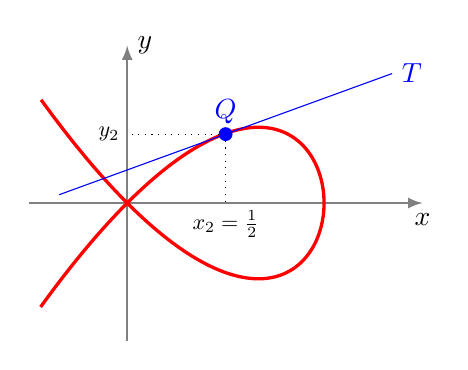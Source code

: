 \begin{tikzpicture}[scale=2.5]

% Axes
     \draw[->,>=latex,thick, gray] (-0.5,0)--(1.5,0) node[below,black] {$x$};
     \draw[->,>=latex,thick, gray] (0,-0.7)--(0,0.8) node[right,black] {$y$};

%% Warning ce n'est pas vraiment l bonne fonction
% ici c'est la paramétriqation de y^2 = x^2(x+1)
\draw[domain=-1.2:1.2, red,very thick,samples=100, smooth] plot ({-((\x)^2-1))},{\x*((\x)^2-1)});


% Pour tangente en x=1/2
\fill[blue] (0.5,0.35) circle (1pt) node[above]{$Q$};
\draw[dotted] (0.5,0.35) -- (0.5,0) node[below,scale=0.8] {$x_2=\frac12$};
\draw[dotted] (0.5,0.35) -- (0,0.35) node[left,scale=0.8] {$y_ 2$};

\draw[blue] (0.5,0.35) --+(20:-0.9)--+(20:0.9) node[right]{$T$};

\end{tikzpicture}
